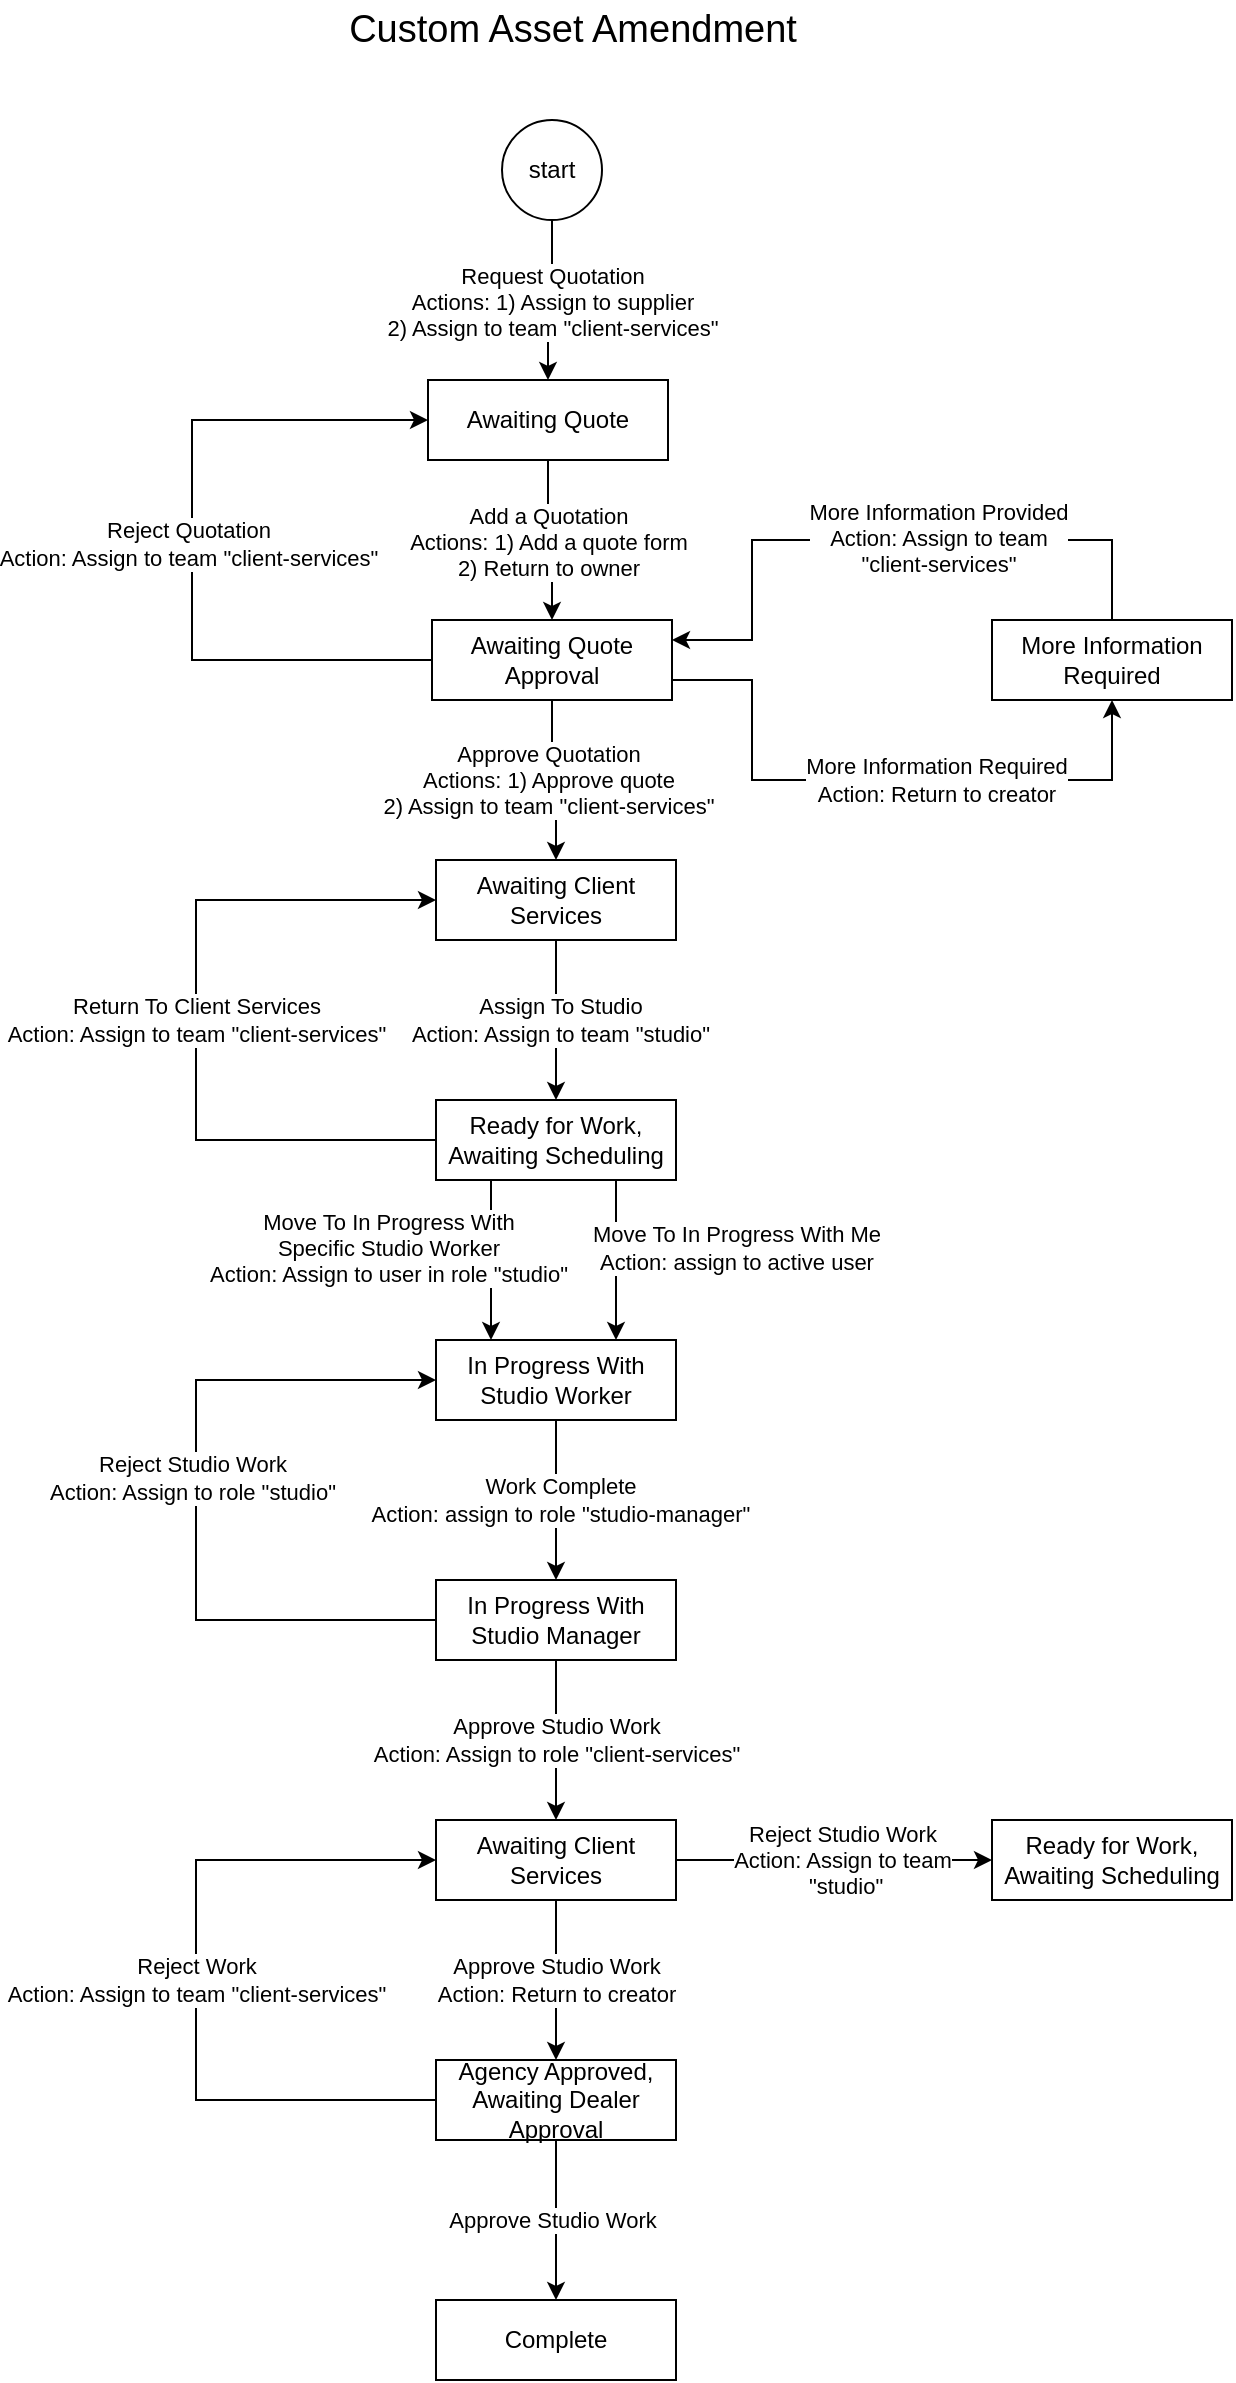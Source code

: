 <mxfile version="21.6.1" type="github">
  <diagram name="Page-1" id="qscbn2UhhlxJ17hVNXyo">
    <mxGraphModel dx="1434" dy="-373" grid="1" gridSize="10" guides="1" tooltips="1" connect="1" arrows="1" fold="1" page="1" pageScale="1" pageWidth="827" pageHeight="1169" math="0" shadow="0">
      <root>
        <mxCell id="0" />
        <mxCell id="1" parent="0" />
        <mxCell id="3PTK-e58kP9iZkSHOGE3-1" value="Custom Asset Amendment" style="text;html=1;strokeColor=none;fillColor=none;align=center;verticalAlign=middle;rounded=0;fontSize=19;" vertex="1" parent="1">
          <mxGeometry x="360" y="1250" width="60" height="30" as="geometry" />
        </mxCell>
        <mxCell id="3PTK-e58kP9iZkSHOGE3-2" style="edgeStyle=orthogonalEdgeStyle;rounded=0;orthogonalLoop=1;jettySize=auto;html=1;exitX=0.5;exitY=1;exitDx=0;exitDy=0;entryX=0.5;entryY=0;entryDx=0;entryDy=0;" edge="1" parent="1" source="3PTK-e58kP9iZkSHOGE3-4" target="3PTK-e58kP9iZkSHOGE3-14">
          <mxGeometry relative="1" as="geometry" />
        </mxCell>
        <mxCell id="3PTK-e58kP9iZkSHOGE3-3" value="Request Quotation&lt;br&gt;Actions: 1) Assign to supplier&lt;br&gt;2) Assign to team &quot;client-services&quot;" style="edgeLabel;html=1;align=center;verticalAlign=middle;resizable=0;points=[];" vertex="1" connectable="0" parent="3PTK-e58kP9iZkSHOGE3-2">
          <mxGeometry x="-0.35" relative="1" as="geometry">
            <mxPoint y="14" as="offset" />
          </mxGeometry>
        </mxCell>
        <mxCell id="3PTK-e58kP9iZkSHOGE3-4" value="start" style="ellipse;whiteSpace=wrap;html=1;" vertex="1" parent="1">
          <mxGeometry x="355" y="1310" width="50" height="50" as="geometry" />
        </mxCell>
        <mxCell id="3PTK-e58kP9iZkSHOGE3-5" style="edgeStyle=orthogonalEdgeStyle;rounded=0;orthogonalLoop=1;jettySize=auto;html=1;exitX=0.5;exitY=1;exitDx=0;exitDy=0;entryX=0.5;entryY=0;entryDx=0;entryDy=0;" edge="1" parent="1" source="3PTK-e58kP9iZkSHOGE3-11" target="3PTK-e58kP9iZkSHOGE3-27">
          <mxGeometry relative="1" as="geometry" />
        </mxCell>
        <mxCell id="3PTK-e58kP9iZkSHOGE3-6" value="Approve Quotation&lt;br&gt;Actions: 1) Approve quote&lt;br&gt;2) Assign to team &quot;client-services&quot;" style="edgeLabel;html=1;align=center;verticalAlign=middle;resizable=0;points=[];" vertex="1" connectable="0" parent="3PTK-e58kP9iZkSHOGE3-5">
          <mxGeometry x="0.477" relative="1" as="geometry">
            <mxPoint x="-4" y="-19" as="offset" />
          </mxGeometry>
        </mxCell>
        <mxCell id="3PTK-e58kP9iZkSHOGE3-7" style="edgeStyle=orthogonalEdgeStyle;rounded=0;orthogonalLoop=1;jettySize=auto;html=1;exitX=1;exitY=0.75;exitDx=0;exitDy=0;entryX=0.5;entryY=1;entryDx=0;entryDy=0;" edge="1" parent="1" source="3PTK-e58kP9iZkSHOGE3-11" target="3PTK-e58kP9iZkSHOGE3-17">
          <mxGeometry relative="1" as="geometry">
            <mxPoint x="660" y="1620" as="targetPoint" />
            <Array as="points">
              <mxPoint x="480" y="1590" />
              <mxPoint x="480" y="1640" />
              <mxPoint x="660" y="1640" />
            </Array>
          </mxGeometry>
        </mxCell>
        <mxCell id="3PTK-e58kP9iZkSHOGE3-8" value="More Information Required&lt;br&gt;Action: Return to creator" style="edgeLabel;html=1;align=center;verticalAlign=middle;resizable=0;points=[];" vertex="1" connectable="0" parent="3PTK-e58kP9iZkSHOGE3-7">
          <mxGeometry x="-0.425" y="-3" relative="1" as="geometry">
            <mxPoint x="95" y="1" as="offset" />
          </mxGeometry>
        </mxCell>
        <mxCell id="3PTK-e58kP9iZkSHOGE3-9" style="edgeStyle=orthogonalEdgeStyle;rounded=0;orthogonalLoop=1;jettySize=auto;html=1;exitX=0;exitY=0.5;exitDx=0;exitDy=0;entryX=0;entryY=0.5;entryDx=0;entryDy=0;" edge="1" parent="1" source="3PTK-e58kP9iZkSHOGE3-11" target="3PTK-e58kP9iZkSHOGE3-14">
          <mxGeometry relative="1" as="geometry">
            <Array as="points">
              <mxPoint x="200" y="1580" />
              <mxPoint x="200" y="1460" />
            </Array>
          </mxGeometry>
        </mxCell>
        <mxCell id="3PTK-e58kP9iZkSHOGE3-10" value="Reject Quotation&lt;br style=&quot;border-color: var(--border-color); background-color: rgb(251, 251, 251);&quot;&gt;&lt;span style=&quot;border-color: var(--border-color);&quot;&gt;Action: Assign to team &quot;client-services&quot;&lt;/span&gt;" style="edgeLabel;html=1;align=center;verticalAlign=middle;resizable=0;points=[];" vertex="1" connectable="0" parent="3PTK-e58kP9iZkSHOGE3-9">
          <mxGeometry x="-0.006" y="2" relative="1" as="geometry">
            <mxPoint as="offset" />
          </mxGeometry>
        </mxCell>
        <mxCell id="3PTK-e58kP9iZkSHOGE3-11" value="Awaiting Quote Approval" style="rounded=0;whiteSpace=wrap;html=1;" vertex="1" parent="1">
          <mxGeometry x="320" y="1560" width="120" height="40" as="geometry" />
        </mxCell>
        <mxCell id="3PTK-e58kP9iZkSHOGE3-12" style="edgeStyle=orthogonalEdgeStyle;rounded=0;orthogonalLoop=1;jettySize=auto;html=1;exitX=0.5;exitY=1;exitDx=0;exitDy=0;entryX=0.5;entryY=0;entryDx=0;entryDy=0;" edge="1" parent="1" source="3PTK-e58kP9iZkSHOGE3-14" target="3PTK-e58kP9iZkSHOGE3-11">
          <mxGeometry relative="1" as="geometry" />
        </mxCell>
        <mxCell id="3PTK-e58kP9iZkSHOGE3-13" value="Add a Quotation&lt;br&gt;Actions: 1) Add a quote form&lt;br&gt;2) Return to owner" style="edgeLabel;html=1;align=center;verticalAlign=middle;resizable=0;points=[];" vertex="1" connectable="0" parent="3PTK-e58kP9iZkSHOGE3-12">
          <mxGeometry x="-0.333" y="1" relative="1" as="geometry">
            <mxPoint x="-1" y="13" as="offset" />
          </mxGeometry>
        </mxCell>
        <mxCell id="3PTK-e58kP9iZkSHOGE3-14" value="Awaiting Quote" style="rounded=0;whiteSpace=wrap;html=1;" vertex="1" parent="1">
          <mxGeometry x="318" y="1440" width="120" height="40" as="geometry" />
        </mxCell>
        <mxCell id="3PTK-e58kP9iZkSHOGE3-15" style="edgeStyle=orthogonalEdgeStyle;rounded=0;orthogonalLoop=1;jettySize=auto;html=1;entryX=1;entryY=0.25;entryDx=0;entryDy=0;exitX=0.5;exitY=0;exitDx=0;exitDy=0;" edge="1" parent="1" source="3PTK-e58kP9iZkSHOGE3-17" target="3PTK-e58kP9iZkSHOGE3-11">
          <mxGeometry relative="1" as="geometry">
            <mxPoint x="660" y="1550" as="sourcePoint" />
            <Array as="points">
              <mxPoint x="660" y="1520" />
              <mxPoint x="480" y="1520" />
              <mxPoint x="480" y="1570" />
            </Array>
          </mxGeometry>
        </mxCell>
        <mxCell id="3PTK-e58kP9iZkSHOGE3-16" value="More Information Provided&lt;br&gt;Action: Assign to team &lt;br&gt;&quot;client-services&quot;" style="edgeLabel;html=1;align=center;verticalAlign=middle;resizable=0;points=[];" vertex="1" connectable="0" parent="3PTK-e58kP9iZkSHOGE3-15">
          <mxGeometry x="0.114" y="2" relative="1" as="geometry">
            <mxPoint x="45" y="-3" as="offset" />
          </mxGeometry>
        </mxCell>
        <mxCell id="3PTK-e58kP9iZkSHOGE3-17" value="More Information Required" style="rounded=0;whiteSpace=wrap;html=1;" vertex="1" parent="1">
          <mxGeometry x="600" y="1560" width="120" height="40" as="geometry" />
        </mxCell>
        <mxCell id="3PTK-e58kP9iZkSHOGE3-18" style="edgeStyle=orthogonalEdgeStyle;rounded=0;orthogonalLoop=1;jettySize=auto;html=1;exitX=0;exitY=0.5;exitDx=0;exitDy=0;entryX=0;entryY=0.5;entryDx=0;entryDy=0;" edge="1" parent="1" source="3PTK-e58kP9iZkSHOGE3-24" target="3PTK-e58kP9iZkSHOGE3-27">
          <mxGeometry relative="1" as="geometry">
            <Array as="points">
              <mxPoint x="202" y="1820" />
              <mxPoint x="202" y="1700" />
            </Array>
          </mxGeometry>
        </mxCell>
        <mxCell id="3PTK-e58kP9iZkSHOGE3-19" value="Return To Client Services&lt;br&gt;Action: Assign to team &quot;client-services&quot;" style="edgeLabel;html=1;align=center;verticalAlign=middle;resizable=0;points=[];" vertex="1" connectable="0" parent="3PTK-e58kP9iZkSHOGE3-18">
          <mxGeometry x="0.111" y="1" relative="1" as="geometry">
            <mxPoint x="1" y="20" as="offset" />
          </mxGeometry>
        </mxCell>
        <mxCell id="3PTK-e58kP9iZkSHOGE3-20" style="edgeStyle=orthogonalEdgeStyle;rounded=0;orthogonalLoop=1;jettySize=auto;html=1;exitX=0.25;exitY=1;exitDx=0;exitDy=0;entryX=0.25;entryY=0;entryDx=0;entryDy=0;" edge="1" parent="1">
          <mxGeometry relative="1" as="geometry">
            <mxPoint x="349.5" y="1840" as="sourcePoint" />
            <mxPoint x="349.5" y="1920" as="targetPoint" />
            <Array as="points">
              <mxPoint x="350" y="1880" />
              <mxPoint x="350" y="1880" />
            </Array>
          </mxGeometry>
        </mxCell>
        <mxCell id="3PTK-e58kP9iZkSHOGE3-21" value="Move To In Progress With &lt;br&gt;Specific Studio Worker&lt;br&gt;Action: Assign to user in role &quot;studio&quot;" style="edgeLabel;html=1;align=center;verticalAlign=middle;resizable=0;points=[];" vertex="1" connectable="0" parent="3PTK-e58kP9iZkSHOGE3-20">
          <mxGeometry x="-0.2" y="1" relative="1" as="geometry">
            <mxPoint x="-53" y="2" as="offset" />
          </mxGeometry>
        </mxCell>
        <mxCell id="3PTK-e58kP9iZkSHOGE3-22" style="edgeStyle=orthogonalEdgeStyle;rounded=0;orthogonalLoop=1;jettySize=auto;html=1;exitX=0.75;exitY=1;exitDx=0;exitDy=0;entryX=0.75;entryY=0;entryDx=0;entryDy=0;" edge="1" parent="1" source="3PTK-e58kP9iZkSHOGE3-24" target="3PTK-e58kP9iZkSHOGE3-30">
          <mxGeometry relative="1" as="geometry" />
        </mxCell>
        <mxCell id="3PTK-e58kP9iZkSHOGE3-23" value="Move To In Progress With Me&lt;br&gt;Action: assign to active user" style="edgeLabel;html=1;align=center;verticalAlign=middle;resizable=0;points=[];" vertex="1" connectable="0" parent="3PTK-e58kP9iZkSHOGE3-22">
          <mxGeometry x="-0.3" y="3" relative="1" as="geometry">
            <mxPoint x="57" y="6" as="offset" />
          </mxGeometry>
        </mxCell>
        <mxCell id="3PTK-e58kP9iZkSHOGE3-24" value="Ready for Work, Awaiting Scheduling" style="rounded=0;whiteSpace=wrap;html=1;" vertex="1" parent="1">
          <mxGeometry x="322" y="1800" width="120" height="40" as="geometry" />
        </mxCell>
        <mxCell id="3PTK-e58kP9iZkSHOGE3-25" style="edgeStyle=orthogonalEdgeStyle;rounded=0;orthogonalLoop=1;jettySize=auto;html=1;exitX=0.5;exitY=1;exitDx=0;exitDy=0;entryX=0.5;entryY=0;entryDx=0;entryDy=0;" edge="1" parent="1" source="3PTK-e58kP9iZkSHOGE3-27" target="3PTK-e58kP9iZkSHOGE3-24">
          <mxGeometry relative="1" as="geometry" />
        </mxCell>
        <mxCell id="3PTK-e58kP9iZkSHOGE3-26" value="Assign To Studio&lt;br&gt;Action: Assign to team &quot;studio&quot;" style="edgeLabel;html=1;align=center;verticalAlign=middle;resizable=0;points=[];" vertex="1" connectable="0" parent="3PTK-e58kP9iZkSHOGE3-25">
          <mxGeometry x="-0.2" y="1" relative="1" as="geometry">
            <mxPoint x="1" y="8" as="offset" />
          </mxGeometry>
        </mxCell>
        <mxCell id="3PTK-e58kP9iZkSHOGE3-27" value="Awaiting Client Services" style="rounded=0;whiteSpace=wrap;html=1;" vertex="1" parent="1">
          <mxGeometry x="322" y="1680" width="120" height="40" as="geometry" />
        </mxCell>
        <mxCell id="3PTK-e58kP9iZkSHOGE3-28" style="edgeStyle=orthogonalEdgeStyle;rounded=0;orthogonalLoop=1;jettySize=auto;html=1;exitX=0.5;exitY=1;exitDx=0;exitDy=0;entryX=0.5;entryY=0;entryDx=0;entryDy=0;" edge="1" parent="1" source="3PTK-e58kP9iZkSHOGE3-30" target="3PTK-e58kP9iZkSHOGE3-35">
          <mxGeometry relative="1" as="geometry" />
        </mxCell>
        <mxCell id="3PTK-e58kP9iZkSHOGE3-29" value="Work Complete&lt;br&gt;Action: assign to role &quot;studio-manager&quot;" style="edgeLabel;html=1;align=center;verticalAlign=middle;resizable=0;points=[];" vertex="1" connectable="0" parent="3PTK-e58kP9iZkSHOGE3-28">
          <mxGeometry x="-0.3" y="-1" relative="1" as="geometry">
            <mxPoint x="3" y="12" as="offset" />
          </mxGeometry>
        </mxCell>
        <mxCell id="3PTK-e58kP9iZkSHOGE3-30" value="In Progress With Studio Worker" style="rounded=0;whiteSpace=wrap;html=1;" vertex="1" parent="1">
          <mxGeometry x="322" y="1920" width="120" height="40" as="geometry" />
        </mxCell>
        <mxCell id="3PTK-e58kP9iZkSHOGE3-31" style="edgeStyle=orthogonalEdgeStyle;rounded=0;orthogonalLoop=1;jettySize=auto;html=1;exitX=0;exitY=0.5;exitDx=0;exitDy=0;entryX=0;entryY=0.5;entryDx=0;entryDy=0;" edge="1" parent="1" source="3PTK-e58kP9iZkSHOGE3-35" target="3PTK-e58kP9iZkSHOGE3-30">
          <mxGeometry relative="1" as="geometry">
            <Array as="points">
              <mxPoint x="202" y="2060" />
              <mxPoint x="202" y="1940" />
            </Array>
          </mxGeometry>
        </mxCell>
        <mxCell id="3PTK-e58kP9iZkSHOGE3-32" value="Reject Studio Work&lt;br&gt;Action: Assign to role &quot;studio&quot;" style="edgeLabel;html=1;align=center;verticalAlign=middle;resizable=0;points=[];" vertex="1" connectable="0" parent="3PTK-e58kP9iZkSHOGE3-31">
          <mxGeometry x="0.061" y="2" relative="1" as="geometry">
            <mxPoint as="offset" />
          </mxGeometry>
        </mxCell>
        <mxCell id="3PTK-e58kP9iZkSHOGE3-33" style="edgeStyle=orthogonalEdgeStyle;rounded=0;orthogonalLoop=1;jettySize=auto;html=1;exitX=0.5;exitY=1;exitDx=0;exitDy=0;entryX=0.5;entryY=0;entryDx=0;entryDy=0;" edge="1" parent="1" source="3PTK-e58kP9iZkSHOGE3-35" target="3PTK-e58kP9iZkSHOGE3-40">
          <mxGeometry relative="1" as="geometry" />
        </mxCell>
        <mxCell id="3PTK-e58kP9iZkSHOGE3-34" value="Approve Studio Work&lt;br&gt;Action: Assign to role &quot;client-services&quot;" style="edgeLabel;html=1;align=center;verticalAlign=middle;resizable=0;points=[];" vertex="1" connectable="0" parent="3PTK-e58kP9iZkSHOGE3-33">
          <mxGeometry x="-0.25" relative="1" as="geometry">
            <mxPoint y="10" as="offset" />
          </mxGeometry>
        </mxCell>
        <mxCell id="3PTK-e58kP9iZkSHOGE3-35" value="In Progress With Studio Manager" style="rounded=0;whiteSpace=wrap;html=1;" vertex="1" parent="1">
          <mxGeometry x="322" y="2040" width="120" height="40" as="geometry" />
        </mxCell>
        <mxCell id="3PTK-e58kP9iZkSHOGE3-36" style="edgeStyle=orthogonalEdgeStyle;rounded=0;orthogonalLoop=1;jettySize=auto;html=1;exitX=0.5;exitY=1;exitDx=0;exitDy=0;entryX=0.5;entryY=0;entryDx=0;entryDy=0;" edge="1" parent="1" source="3PTK-e58kP9iZkSHOGE3-40" target="3PTK-e58kP9iZkSHOGE3-45">
          <mxGeometry relative="1" as="geometry" />
        </mxCell>
        <mxCell id="3PTK-e58kP9iZkSHOGE3-37" value="Approve Studio Work&lt;br&gt;Action: Return to creator" style="edgeLabel;html=1;align=center;verticalAlign=middle;resizable=0;points=[];" vertex="1" connectable="0" parent="3PTK-e58kP9iZkSHOGE3-36">
          <mxGeometry x="-0.2" y="-1" relative="1" as="geometry">
            <mxPoint x="1" y="8" as="offset" />
          </mxGeometry>
        </mxCell>
        <mxCell id="3PTK-e58kP9iZkSHOGE3-38" style="edgeStyle=orthogonalEdgeStyle;rounded=0;orthogonalLoop=1;jettySize=auto;html=1;exitX=1;exitY=0.5;exitDx=0;exitDy=0;entryX=0;entryY=0.5;entryDx=0;entryDy=0;" edge="1" parent="1" source="3PTK-e58kP9iZkSHOGE3-40" target="3PTK-e58kP9iZkSHOGE3-46">
          <mxGeometry relative="1" as="geometry" />
        </mxCell>
        <mxCell id="3PTK-e58kP9iZkSHOGE3-39" value="Reject Studio Work&lt;br&gt;Action: Assign to team&lt;br&gt;&amp;nbsp;&quot;studio&quot;" style="edgeLabel;html=1;align=center;verticalAlign=middle;resizable=0;points=[];" vertex="1" connectable="0" parent="3PTK-e58kP9iZkSHOGE3-38">
          <mxGeometry x="-0.188" relative="1" as="geometry">
            <mxPoint x="19" as="offset" />
          </mxGeometry>
        </mxCell>
        <mxCell id="3PTK-e58kP9iZkSHOGE3-40" value="Awaiting Client Services" style="rounded=0;whiteSpace=wrap;html=1;" vertex="1" parent="1">
          <mxGeometry x="322" y="2160" width="120" height="40" as="geometry" />
        </mxCell>
        <mxCell id="3PTK-e58kP9iZkSHOGE3-41" style="edgeStyle=orthogonalEdgeStyle;rounded=0;orthogonalLoop=1;jettySize=auto;html=1;exitX=0;exitY=0.5;exitDx=0;exitDy=0;entryX=0;entryY=0.5;entryDx=0;entryDy=0;" edge="1" parent="1" source="3PTK-e58kP9iZkSHOGE3-45" target="3PTK-e58kP9iZkSHOGE3-40">
          <mxGeometry relative="1" as="geometry">
            <Array as="points">
              <mxPoint x="202" y="2300" />
              <mxPoint x="202" y="2180" />
            </Array>
          </mxGeometry>
        </mxCell>
        <mxCell id="3PTK-e58kP9iZkSHOGE3-42" value="Reject Work&lt;br&gt;Action: Assign to team &quot;client-services&quot;" style="edgeLabel;html=1;align=center;verticalAlign=middle;resizable=0;points=[];" vertex="1" connectable="0" parent="3PTK-e58kP9iZkSHOGE3-41">
          <mxGeometry x="0.056" relative="1" as="geometry">
            <mxPoint y="10" as="offset" />
          </mxGeometry>
        </mxCell>
        <mxCell id="3PTK-e58kP9iZkSHOGE3-43" style="edgeStyle=orthogonalEdgeStyle;rounded=0;orthogonalLoop=1;jettySize=auto;html=1;exitX=0.5;exitY=1;exitDx=0;exitDy=0;entryX=0.5;entryY=0;entryDx=0;entryDy=0;" edge="1" parent="1" source="3PTK-e58kP9iZkSHOGE3-45" target="3PTK-e58kP9iZkSHOGE3-47">
          <mxGeometry relative="1" as="geometry" />
        </mxCell>
        <mxCell id="3PTK-e58kP9iZkSHOGE3-44" value="Approve Studio Work" style="edgeLabel;html=1;align=center;verticalAlign=middle;resizable=0;points=[];" vertex="1" connectable="0" parent="3PTK-e58kP9iZkSHOGE3-43">
          <mxGeometry x="-0.175" y="-1" relative="1" as="geometry">
            <mxPoint x="-1" y="7" as="offset" />
          </mxGeometry>
        </mxCell>
        <mxCell id="3PTK-e58kP9iZkSHOGE3-45" value="Agency Approved, Awaiting Dealer Approval" style="rounded=0;whiteSpace=wrap;html=1;" vertex="1" parent="1">
          <mxGeometry x="322" y="2280" width="120" height="40" as="geometry" />
        </mxCell>
        <mxCell id="3PTK-e58kP9iZkSHOGE3-46" value="Ready for Work, Awaiting Scheduling" style="rounded=0;whiteSpace=wrap;html=1;" vertex="1" parent="1">
          <mxGeometry x="600" y="2160" width="120" height="40" as="geometry" />
        </mxCell>
        <mxCell id="3PTK-e58kP9iZkSHOGE3-47" value="Complete" style="rounded=0;whiteSpace=wrap;html=1;" vertex="1" parent="1">
          <mxGeometry x="322" y="2400" width="120" height="40" as="geometry" />
        </mxCell>
      </root>
    </mxGraphModel>
  </diagram>
</mxfile>
